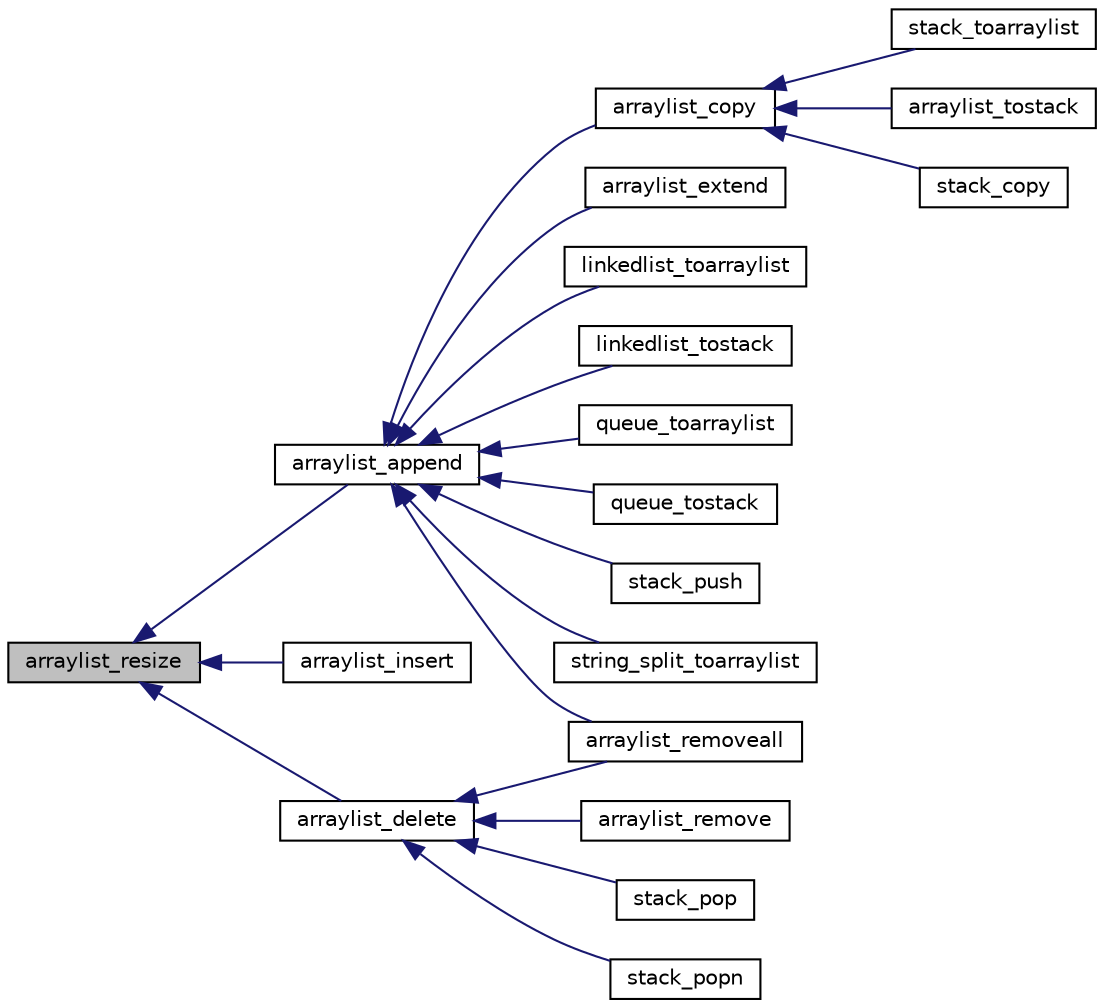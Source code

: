 digraph "arraylist_resize"
{
 // INTERACTIVE_SVG=YES
  edge [fontname="Helvetica",fontsize="10",labelfontname="Helvetica",labelfontsize="10"];
  node [fontname="Helvetica",fontsize="10",shape=record];
  rankdir="LR";
  Node1 [label="arraylist_resize",height=0.2,width=0.4,color="black", fillcolor="grey75", style="filled", fontcolor="black"];
  Node1 -> Node2 [dir="back",color="midnightblue",fontsize="10",style="solid",fontname="Helvetica"];
  Node2 [label="arraylist_append",height=0.2,width=0.4,color="black", fillcolor="white", style="filled",URL="$arraylist_8h.html#ac567053ff89cc5cae2050d9a7a844c6a"];
  Node2 -> Node3 [dir="back",color="midnightblue",fontsize="10",style="solid",fontname="Helvetica"];
  Node3 [label="arraylist_removeall",height=0.2,width=0.4,color="black", fillcolor="white", style="filled",URL="$arraylist_8h.html#a55903647e985b86cb141733cc6d46bed"];
  Node2 -> Node4 [dir="back",color="midnightblue",fontsize="10",style="solid",fontname="Helvetica"];
  Node4 [label="arraylist_copy",height=0.2,width=0.4,color="black", fillcolor="white", style="filled",URL="$arraylist_8h.html#a77a6401f4d253863d0c853977bdbf2f2"];
  Node4 -> Node5 [dir="back",color="midnightblue",fontsize="10",style="solid",fontname="Helvetica"];
  Node5 [label="stack_toarraylist",height=0.2,width=0.4,color="black", fillcolor="white", style="filled",URL="$conversions_8h.html#aeb66bbc014dfd7dfe9101c32aaedbbf5"];
  Node4 -> Node6 [dir="back",color="midnightblue",fontsize="10",style="solid",fontname="Helvetica"];
  Node6 [label="arraylist_tostack",height=0.2,width=0.4,color="black", fillcolor="white", style="filled",URL="$conversions_8h.html#a1a4247b27711ece2b0d5a5376a5efefd"];
  Node4 -> Node7 [dir="back",color="midnightblue",fontsize="10",style="solid",fontname="Helvetica"];
  Node7 [label="stack_copy",height=0.2,width=0.4,color="black", fillcolor="white", style="filled",URL="$stack_8h.html#afab0083672c095c41e8ffc705f72f36f"];
  Node2 -> Node8 [dir="back",color="midnightblue",fontsize="10",style="solid",fontname="Helvetica"];
  Node8 [label="arraylist_extend",height=0.2,width=0.4,color="black", fillcolor="white", style="filled",URL="$arraylist_8h.html#a5cf1ba040b2593261121fa565789ed64"];
  Node2 -> Node9 [dir="back",color="midnightblue",fontsize="10",style="solid",fontname="Helvetica"];
  Node9 [label="linkedlist_toarraylist",height=0.2,width=0.4,color="black", fillcolor="white", style="filled",URL="$conversions_8h.html#aae048877dfb2fb809f7ad2b1d789bc67"];
  Node2 -> Node10 [dir="back",color="midnightblue",fontsize="10",style="solid",fontname="Helvetica"];
  Node10 [label="linkedlist_tostack",height=0.2,width=0.4,color="black", fillcolor="white", style="filled",URL="$conversions_8h.html#a9ce143cef9650633637b0d6dac7d148f"];
  Node2 -> Node11 [dir="back",color="midnightblue",fontsize="10",style="solid",fontname="Helvetica"];
  Node11 [label="queue_toarraylist",height=0.2,width=0.4,color="black", fillcolor="white", style="filled",URL="$conversions_8h.html#af6008f697bdde608c6764d56e9760d1b"];
  Node2 -> Node12 [dir="back",color="midnightblue",fontsize="10",style="solid",fontname="Helvetica"];
  Node12 [label="queue_tostack",height=0.2,width=0.4,color="black", fillcolor="white", style="filled",URL="$conversions_8h.html#ae5a51aa32dcc470210c8deaf9ab3bcc6"];
  Node2 -> Node13 [dir="back",color="midnightblue",fontsize="10",style="solid",fontname="Helvetica"];
  Node13 [label="stack_push",height=0.2,width=0.4,color="black", fillcolor="white", style="filled",URL="$stack_8h.html#a065fbd67e3a480eeb3150db6193734cb"];
  Node2 -> Node14 [dir="back",color="midnightblue",fontsize="10",style="solid",fontname="Helvetica"];
  Node14 [label="string_split_toarraylist",height=0.2,width=0.4,color="black", fillcolor="white", style="filled",URL="$string_8h.html#ae281e894d91ec18db9b8712d9082d430"];
  Node1 -> Node15 [dir="back",color="midnightblue",fontsize="10",style="solid",fontname="Helvetica"];
  Node15 [label="arraylist_insert",height=0.2,width=0.4,color="black", fillcolor="white", style="filled",URL="$arraylist_8h.html#a7dc3be524204c177002a42e3cf72c6cd"];
  Node1 -> Node16 [dir="back",color="midnightblue",fontsize="10",style="solid",fontname="Helvetica"];
  Node16 [label="arraylist_delete",height=0.2,width=0.4,color="black", fillcolor="white", style="filled",URL="$arraylist_8h.html#a31d5ded3b02e6c86120565ea127a8235"];
  Node16 -> Node17 [dir="back",color="midnightblue",fontsize="10",style="solid",fontname="Helvetica"];
  Node17 [label="arraylist_remove",height=0.2,width=0.4,color="black", fillcolor="white", style="filled",URL="$arraylist_8h.html#a22aeeb47116363fb6733341e36bfd829"];
  Node16 -> Node3 [dir="back",color="midnightblue",fontsize="10",style="solid",fontname="Helvetica"];
  Node16 -> Node18 [dir="back",color="midnightblue",fontsize="10",style="solid",fontname="Helvetica"];
  Node18 [label="stack_pop",height=0.2,width=0.4,color="black", fillcolor="white", style="filled",URL="$stack_8h.html#ada2d46ded21cd4daf6bdee28a869234a"];
  Node16 -> Node19 [dir="back",color="midnightblue",fontsize="10",style="solid",fontname="Helvetica"];
  Node19 [label="stack_popn",height=0.2,width=0.4,color="black", fillcolor="white", style="filled",URL="$stack_8h.html#a648d4f1403ac5491029476d568872540"];
}
